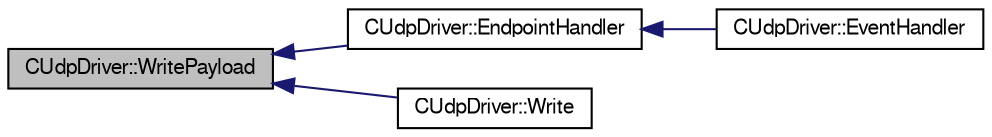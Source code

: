 digraph G
{
  bgcolor="transparent";
  edge [fontname="FreeSans",fontsize=10,labelfontname="FreeSans",labelfontsize=10];
  node [fontname="FreeSans",fontsize=10,shape=record];
  rankdir=LR;
  Node1 [label="CUdpDriver::WritePayload",height=0.2,width=0.4,color="black", fillcolor="grey75", style="filled" fontcolor="black"];
  Node1 -> Node2 [dir=back,color="midnightblue",fontsize=10,style="solid",fontname="FreeSans"];
  Node2 [label="CUdpDriver::EndpointHandler",height=0.2,width=0.4,color="black",URL="$class_c_udp_driver.html#2654684e8906700c508d3f10d133404a",tooltip="Endpoint interrupt handler. Handle IN/OUT transfers, received SETUP packets and STALLing..."];
  Node2 -> Node3 [dir=back,color="midnightblue",fontsize=10,style="solid",fontname="FreeSans"];
  Node3 [label="CUdpDriver::EventHandler",height=0.2,width=0.4,color="black",URL="$class_c_udp_driver.html#df47754ef8128230c4cefa247265a305",tooltip="Event handler for the USB controller peripheral."];
  Node1 -> Node4 [dir=back,color="midnightblue",fontsize=10,style="solid",fontname="FreeSans"];
  Node4 [label="CUdpDriver::Write",height=0.2,width=0.4,color="black",URL="$class_c_udp_driver.html#a7721b2c4e62455efceb0f3c29a24b2a",tooltip="Sends data through an USB endpoint."];
}
